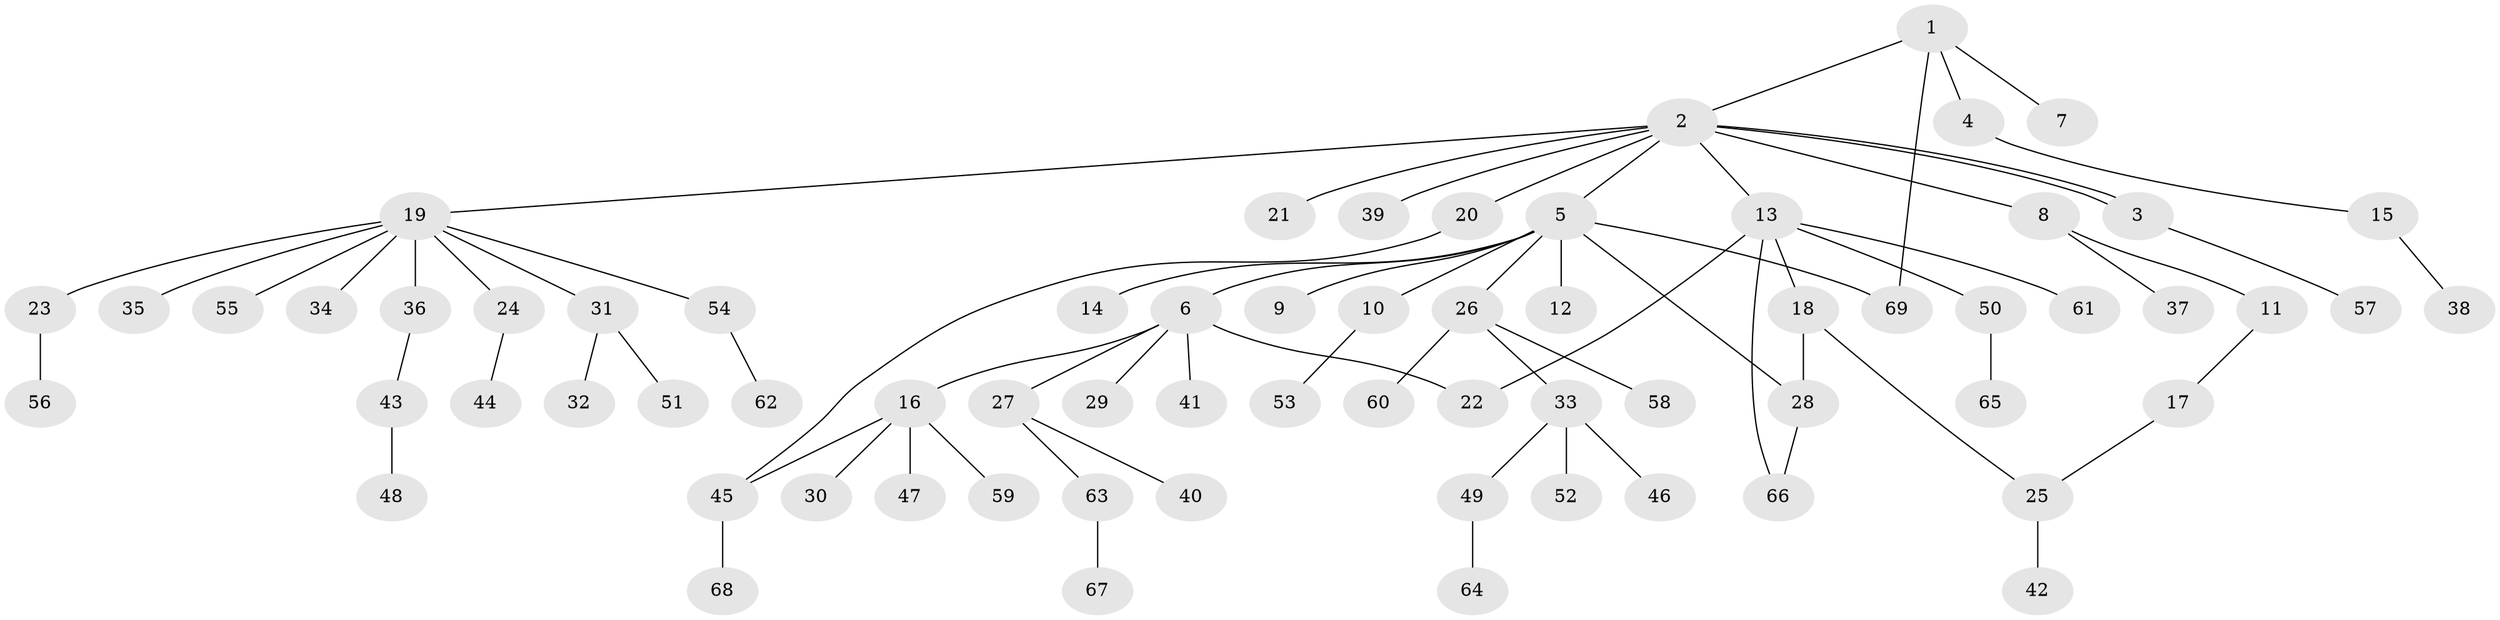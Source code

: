 // coarse degree distribution, {3: 0.125, 16: 0.020833333333333332, 2: 0.14583333333333334, 5: 0.020833333333333332, 1: 0.6041666666666666, 6: 0.020833333333333332, 4: 0.041666666666666664, 10: 0.020833333333333332}
// Generated by graph-tools (version 1.1) at 2025/52/02/27/25 19:52:00]
// undirected, 69 vertices, 75 edges
graph export_dot {
graph [start="1"]
  node [color=gray90,style=filled];
  1;
  2;
  3;
  4;
  5;
  6;
  7;
  8;
  9;
  10;
  11;
  12;
  13;
  14;
  15;
  16;
  17;
  18;
  19;
  20;
  21;
  22;
  23;
  24;
  25;
  26;
  27;
  28;
  29;
  30;
  31;
  32;
  33;
  34;
  35;
  36;
  37;
  38;
  39;
  40;
  41;
  42;
  43;
  44;
  45;
  46;
  47;
  48;
  49;
  50;
  51;
  52;
  53;
  54;
  55;
  56;
  57;
  58;
  59;
  60;
  61;
  62;
  63;
  64;
  65;
  66;
  67;
  68;
  69;
  1 -- 2;
  1 -- 4;
  1 -- 7;
  1 -- 69;
  2 -- 3;
  2 -- 3;
  2 -- 5;
  2 -- 8;
  2 -- 13;
  2 -- 19;
  2 -- 20;
  2 -- 21;
  2 -- 39;
  3 -- 57;
  4 -- 15;
  5 -- 6;
  5 -- 9;
  5 -- 10;
  5 -- 12;
  5 -- 14;
  5 -- 26;
  5 -- 28;
  5 -- 69;
  6 -- 16;
  6 -- 22;
  6 -- 27;
  6 -- 29;
  6 -- 41;
  8 -- 11;
  8 -- 37;
  10 -- 53;
  11 -- 17;
  13 -- 18;
  13 -- 22;
  13 -- 50;
  13 -- 61;
  13 -- 66;
  15 -- 38;
  16 -- 30;
  16 -- 45;
  16 -- 47;
  16 -- 59;
  17 -- 25;
  18 -- 25;
  18 -- 28;
  19 -- 23;
  19 -- 24;
  19 -- 31;
  19 -- 34;
  19 -- 35;
  19 -- 36;
  19 -- 54;
  19 -- 55;
  20 -- 45;
  23 -- 56;
  24 -- 44;
  25 -- 42;
  26 -- 33;
  26 -- 58;
  26 -- 60;
  27 -- 40;
  27 -- 63;
  28 -- 66;
  31 -- 32;
  31 -- 51;
  33 -- 46;
  33 -- 49;
  33 -- 52;
  36 -- 43;
  43 -- 48;
  45 -- 68;
  49 -- 64;
  50 -- 65;
  54 -- 62;
  63 -- 67;
}
